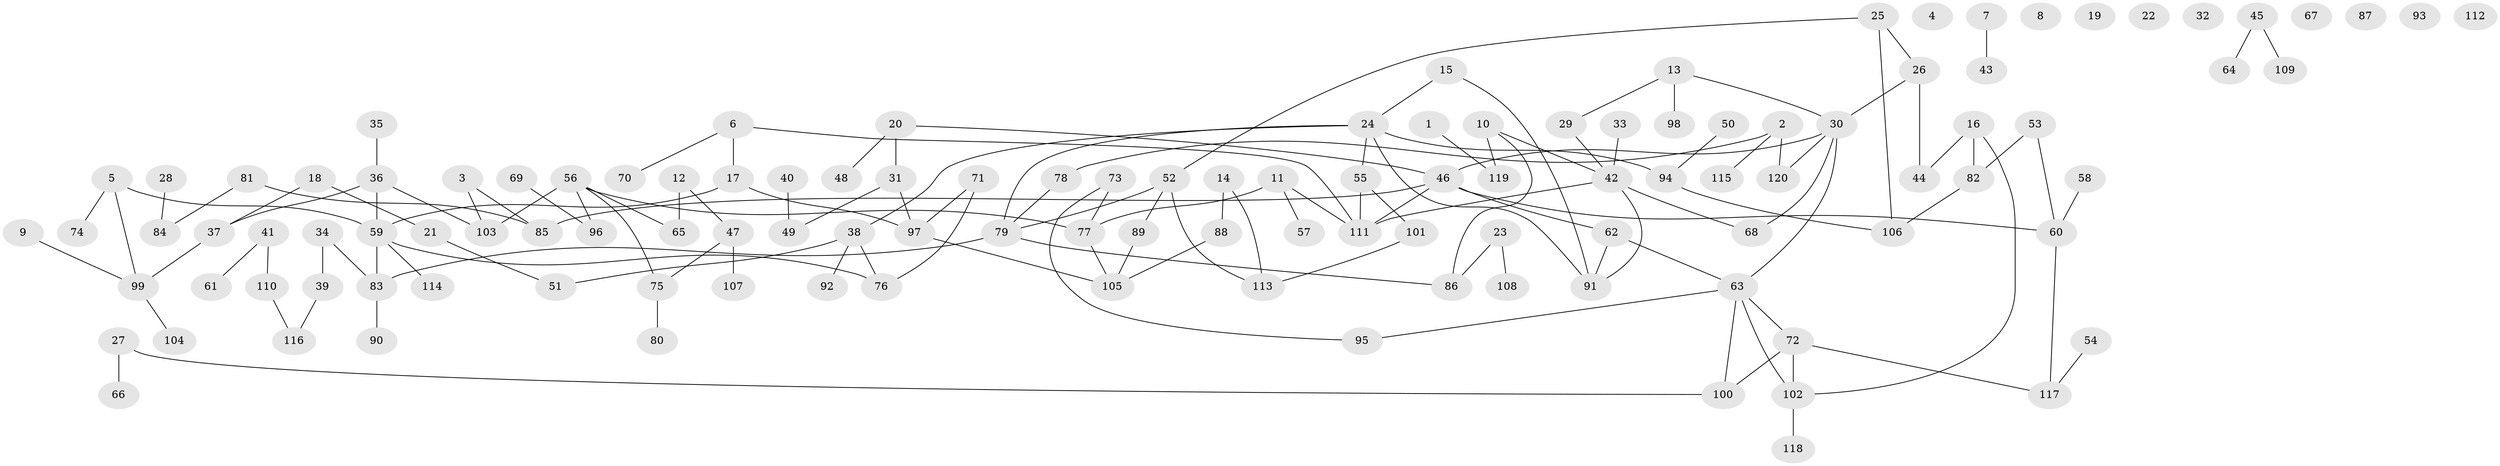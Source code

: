 // coarse degree distribution, {1: 0.25, 2: 0.25, 3: 0.17857142857142858, 0: 0.11904761904761904, 9: 0.023809523809523808, 7: 0.011904761904761904, 4: 0.08333333333333333, 8: 0.011904761904761904, 5: 0.03571428571428571, 6: 0.03571428571428571}
// Generated by graph-tools (version 1.1) at 2025/16/03/04/25 18:16:41]
// undirected, 120 vertices, 138 edges
graph export_dot {
graph [start="1"]
  node [color=gray90,style=filled];
  1;
  2;
  3;
  4;
  5;
  6;
  7;
  8;
  9;
  10;
  11;
  12;
  13;
  14;
  15;
  16;
  17;
  18;
  19;
  20;
  21;
  22;
  23;
  24;
  25;
  26;
  27;
  28;
  29;
  30;
  31;
  32;
  33;
  34;
  35;
  36;
  37;
  38;
  39;
  40;
  41;
  42;
  43;
  44;
  45;
  46;
  47;
  48;
  49;
  50;
  51;
  52;
  53;
  54;
  55;
  56;
  57;
  58;
  59;
  60;
  61;
  62;
  63;
  64;
  65;
  66;
  67;
  68;
  69;
  70;
  71;
  72;
  73;
  74;
  75;
  76;
  77;
  78;
  79;
  80;
  81;
  82;
  83;
  84;
  85;
  86;
  87;
  88;
  89;
  90;
  91;
  92;
  93;
  94;
  95;
  96;
  97;
  98;
  99;
  100;
  101;
  102;
  103;
  104;
  105;
  106;
  107;
  108;
  109;
  110;
  111;
  112;
  113;
  114;
  115;
  116;
  117;
  118;
  119;
  120;
  1 -- 119;
  2 -- 78;
  2 -- 115;
  2 -- 120;
  3 -- 85;
  3 -- 103;
  5 -- 59;
  5 -- 74;
  5 -- 99;
  6 -- 17;
  6 -- 70;
  6 -- 111;
  7 -- 43;
  9 -- 99;
  10 -- 42;
  10 -- 86;
  10 -- 119;
  11 -- 57;
  11 -- 77;
  11 -- 111;
  12 -- 47;
  12 -- 65;
  13 -- 29;
  13 -- 30;
  13 -- 98;
  14 -- 88;
  14 -- 113;
  15 -- 24;
  15 -- 91;
  16 -- 44;
  16 -- 82;
  16 -- 102;
  17 -- 59;
  17 -- 97;
  18 -- 21;
  18 -- 37;
  20 -- 31;
  20 -- 46;
  20 -- 48;
  21 -- 51;
  23 -- 86;
  23 -- 108;
  24 -- 38;
  24 -- 55;
  24 -- 79;
  24 -- 91;
  24 -- 94;
  25 -- 26;
  25 -- 52;
  25 -- 106;
  26 -- 30;
  26 -- 44;
  27 -- 66;
  27 -- 100;
  28 -- 84;
  29 -- 42;
  30 -- 46;
  30 -- 63;
  30 -- 68;
  30 -- 120;
  31 -- 49;
  31 -- 97;
  33 -- 42;
  34 -- 39;
  34 -- 83;
  35 -- 36;
  36 -- 37;
  36 -- 59;
  36 -- 103;
  37 -- 99;
  38 -- 51;
  38 -- 76;
  38 -- 92;
  39 -- 116;
  40 -- 49;
  41 -- 61;
  41 -- 110;
  42 -- 68;
  42 -- 91;
  42 -- 111;
  45 -- 64;
  45 -- 109;
  46 -- 60;
  46 -- 62;
  46 -- 85;
  46 -- 111;
  47 -- 75;
  47 -- 107;
  50 -- 94;
  52 -- 79;
  52 -- 89;
  52 -- 113;
  53 -- 60;
  53 -- 82;
  54 -- 117;
  55 -- 101;
  55 -- 111;
  56 -- 65;
  56 -- 75;
  56 -- 77;
  56 -- 96;
  56 -- 103;
  58 -- 60;
  59 -- 76;
  59 -- 83;
  59 -- 114;
  60 -- 117;
  62 -- 63;
  62 -- 91;
  63 -- 72;
  63 -- 95;
  63 -- 100;
  63 -- 102;
  69 -- 96;
  71 -- 76;
  71 -- 97;
  72 -- 100;
  72 -- 102;
  72 -- 117;
  73 -- 77;
  73 -- 95;
  75 -- 80;
  77 -- 105;
  78 -- 79;
  79 -- 83;
  79 -- 86;
  81 -- 84;
  81 -- 85;
  82 -- 106;
  83 -- 90;
  88 -- 105;
  89 -- 105;
  94 -- 106;
  97 -- 105;
  99 -- 104;
  101 -- 113;
  102 -- 118;
  110 -- 116;
}
